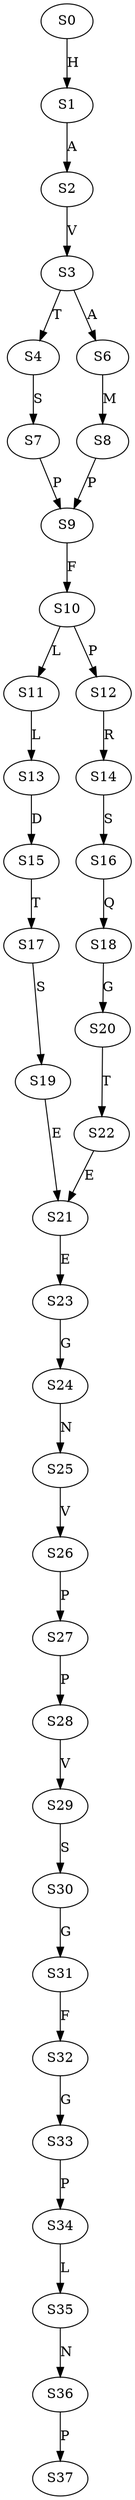 strict digraph  {
	S0 -> S1 [ label = H ];
	S1 -> S2 [ label = A ];
	S2 -> S3 [ label = V ];
	S3 -> S4 [ label = T ];
	S3 -> S6 [ label = A ];
	S4 -> S7 [ label = S ];
	S6 -> S8 [ label = M ];
	S7 -> S9 [ label = P ];
	S8 -> S9 [ label = P ];
	S9 -> S10 [ label = F ];
	S10 -> S11 [ label = L ];
	S10 -> S12 [ label = P ];
	S11 -> S13 [ label = L ];
	S12 -> S14 [ label = R ];
	S13 -> S15 [ label = D ];
	S14 -> S16 [ label = S ];
	S15 -> S17 [ label = T ];
	S16 -> S18 [ label = Q ];
	S17 -> S19 [ label = S ];
	S18 -> S20 [ label = G ];
	S19 -> S21 [ label = E ];
	S20 -> S22 [ label = T ];
	S21 -> S23 [ label = E ];
	S22 -> S21 [ label = E ];
	S23 -> S24 [ label = G ];
	S24 -> S25 [ label = N ];
	S25 -> S26 [ label = V ];
	S26 -> S27 [ label = P ];
	S27 -> S28 [ label = P ];
	S28 -> S29 [ label = V ];
	S29 -> S30 [ label = S ];
	S30 -> S31 [ label = G ];
	S31 -> S32 [ label = F ];
	S32 -> S33 [ label = G ];
	S33 -> S34 [ label = P ];
	S34 -> S35 [ label = L ];
	S35 -> S36 [ label = N ];
	S36 -> S37 [ label = P ];
}

